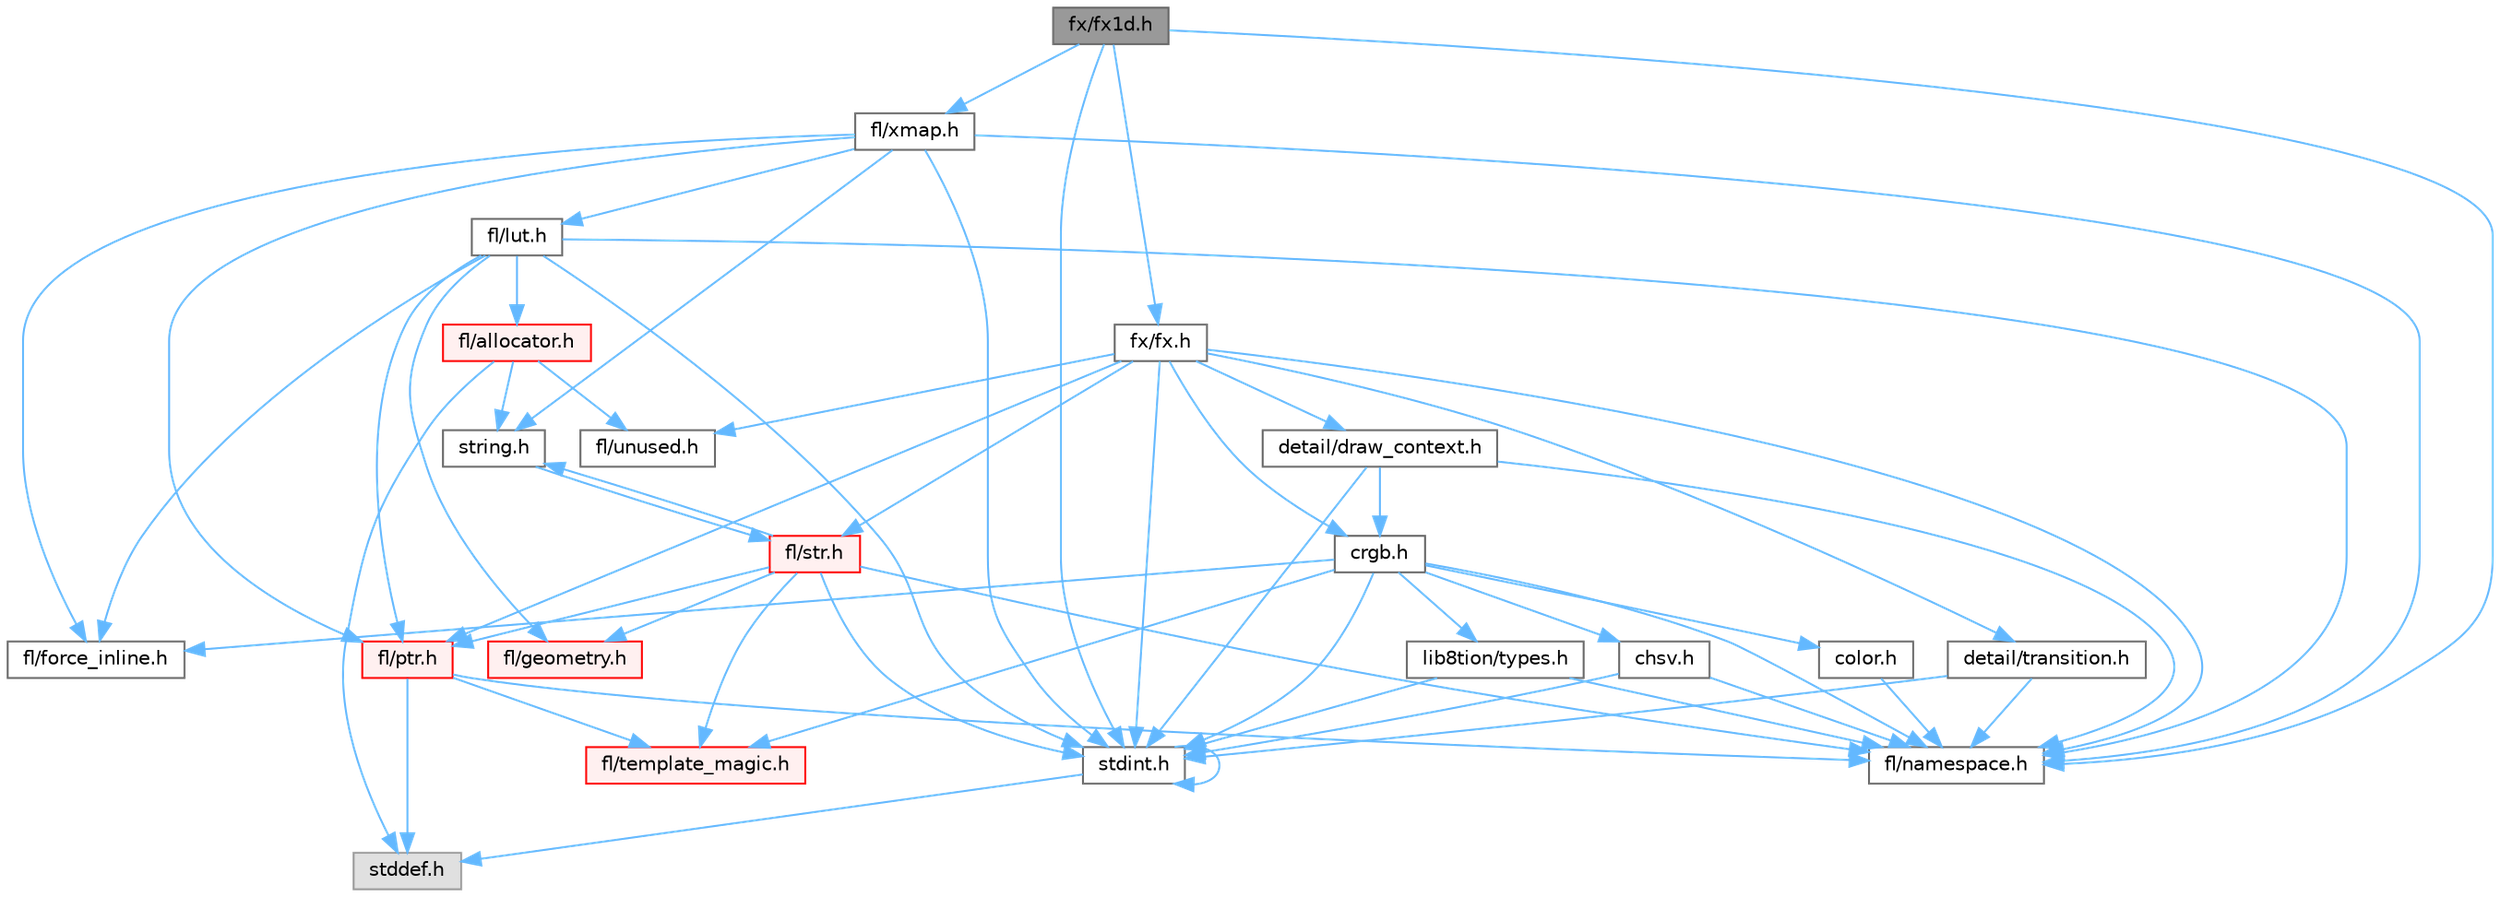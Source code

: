 digraph "fx/fx1d.h"
{
 // INTERACTIVE_SVG=YES
 // LATEX_PDF_SIZE
  bgcolor="transparent";
  edge [fontname=Helvetica,fontsize=10,labelfontname=Helvetica,labelfontsize=10];
  node [fontname=Helvetica,fontsize=10,shape=box,height=0.2,width=0.4];
  Node1 [id="Node000001",label="fx/fx1d.h",height=0.2,width=0.4,color="gray40", fillcolor="grey60", style="filled", fontcolor="black",tooltip=" "];
  Node1 -> Node2 [id="edge1_Node000001_Node000002",color="steelblue1",style="solid",tooltip=" "];
  Node2 [id="Node000002",label="stdint.h",height=0.2,width=0.4,color="grey40", fillcolor="white", style="filled",URL="$df/dd8/stdint_8h.html",tooltip=" "];
  Node2 -> Node3 [id="edge2_Node000002_Node000003",color="steelblue1",style="solid",tooltip=" "];
  Node3 [id="Node000003",label="stddef.h",height=0.2,width=0.4,color="grey60", fillcolor="#E0E0E0", style="filled",tooltip=" "];
  Node2 -> Node2 [id="edge3_Node000002_Node000002",color="steelblue1",style="solid",tooltip=" "];
  Node1 -> Node4 [id="edge4_Node000001_Node000004",color="steelblue1",style="solid",tooltip=" "];
  Node4 [id="Node000004",label="fl/namespace.h",height=0.2,width=0.4,color="grey40", fillcolor="white", style="filled",URL="$df/d2a/namespace_8h.html",tooltip="Implements the FastLED namespace macros."];
  Node1 -> Node5 [id="edge5_Node000001_Node000005",color="steelblue1",style="solid",tooltip=" "];
  Node5 [id="Node000005",label="fl/xmap.h",height=0.2,width=0.4,color="grey40", fillcolor="white", style="filled",URL="$dd/dcc/xmap_8h.html",tooltip=" "];
  Node5 -> Node2 [id="edge6_Node000005_Node000002",color="steelblue1",style="solid",tooltip=" "];
  Node5 -> Node6 [id="edge7_Node000005_Node000006",color="steelblue1",style="solid",tooltip=" "];
  Node6 [id="Node000006",label="string.h",height=0.2,width=0.4,color="grey40", fillcolor="white", style="filled",URL="$da/d66/string_8h.html",tooltip=" "];
  Node6 -> Node7 [id="edge8_Node000006_Node000007",color="steelblue1",style="solid",tooltip=" "];
  Node7 [id="Node000007",label="fl/str.h",height=0.2,width=0.4,color="red", fillcolor="#FFF0F0", style="filled",URL="$d1/d93/str_8h.html",tooltip=" "];
  Node7 -> Node2 [id="edge9_Node000007_Node000002",color="steelblue1",style="solid",tooltip=" "];
  Node7 -> Node6 [id="edge10_Node000007_Node000006",color="steelblue1",style="solid",tooltip=" "];
  Node7 -> Node8 [id="edge11_Node000007_Node000008",color="steelblue1",style="solid",tooltip=" "];
  Node8 [id="Node000008",label="fl/geometry.h",height=0.2,width=0.4,color="red", fillcolor="#FFF0F0", style="filled",URL="$d4/d67/geometry_8h.html",tooltip=" "];
  Node7 -> Node4 [id="edge12_Node000007_Node000004",color="steelblue1",style="solid",tooltip=" "];
  Node7 -> Node14 [id="edge13_Node000007_Node000014",color="steelblue1",style="solid",tooltip=" "];
  Node14 [id="Node000014",label="fl/ptr.h",height=0.2,width=0.4,color="red", fillcolor="#FFF0F0", style="filled",URL="$dd/d98/ptr_8h.html",tooltip=" "];
  Node14 -> Node3 [id="edge14_Node000014_Node000003",color="steelblue1",style="solid",tooltip=" "];
  Node14 -> Node4 [id="edge15_Node000014_Node000004",color="steelblue1",style="solid",tooltip=" "];
  Node14 -> Node22 [id="edge16_Node000014_Node000022",color="steelblue1",style="solid",tooltip=" "];
  Node22 [id="Node000022",label="fl/template_magic.h",height=0.2,width=0.4,color="red", fillcolor="#FFF0F0", style="filled",URL="$d8/d0c/template__magic_8h.html",tooltip=" "];
  Node7 -> Node22 [id="edge17_Node000007_Node000022",color="steelblue1",style="solid",tooltip=" "];
  Node5 -> Node11 [id="edge18_Node000005_Node000011",color="steelblue1",style="solid",tooltip=" "];
  Node11 [id="Node000011",label="fl/force_inline.h",height=0.2,width=0.4,color="grey40", fillcolor="white", style="filled",URL="$d4/d64/force__inline_8h.html",tooltip=" "];
  Node5 -> Node26 [id="edge19_Node000005_Node000026",color="steelblue1",style="solid",tooltip=" "];
  Node26 [id="Node000026",label="fl/lut.h",height=0.2,width=0.4,color="grey40", fillcolor="white", style="filled",URL="$db/d54/lut_8h.html",tooltip=" "];
  Node26 -> Node16 [id="edge20_Node000026_Node000016",color="steelblue1",style="solid",tooltip=" "];
  Node16 [id="Node000016",label="fl/allocator.h",height=0.2,width=0.4,color="red", fillcolor="#FFF0F0", style="filled",URL="$da/da9/allocator_8h.html",tooltip=" "];
  Node16 -> Node3 [id="edge21_Node000016_Node000003",color="steelblue1",style="solid",tooltip=" "];
  Node16 -> Node6 [id="edge22_Node000016_Node000006",color="steelblue1",style="solid",tooltip=" "];
  Node16 -> Node20 [id="edge23_Node000016_Node000020",color="steelblue1",style="solid",tooltip=" "];
  Node20 [id="Node000020",label="fl/unused.h",height=0.2,width=0.4,color="grey40", fillcolor="white", style="filled",URL="$d8/d4b/unused_8h.html",tooltip=" "];
  Node26 -> Node11 [id="edge24_Node000026_Node000011",color="steelblue1",style="solid",tooltip=" "];
  Node26 -> Node14 [id="edge25_Node000026_Node000014",color="steelblue1",style="solid",tooltip=" "];
  Node26 -> Node2 [id="edge26_Node000026_Node000002",color="steelblue1",style="solid",tooltip=" "];
  Node26 -> Node8 [id="edge27_Node000026_Node000008",color="steelblue1",style="solid",tooltip=" "];
  Node26 -> Node4 [id="edge28_Node000026_Node000004",color="steelblue1",style="solid",tooltip=" "];
  Node5 -> Node14 [id="edge29_Node000005_Node000014",color="steelblue1",style="solid",tooltip=" "];
  Node5 -> Node4 [id="edge30_Node000005_Node000004",color="steelblue1",style="solid",tooltip=" "];
  Node1 -> Node27 [id="edge31_Node000001_Node000027",color="steelblue1",style="solid",tooltip=" "];
  Node27 [id="Node000027",label="fx/fx.h",height=0.2,width=0.4,color="grey40", fillcolor="white", style="filled",URL="$d2/d0c/fx_8h.html",tooltip=" "];
  Node27 -> Node2 [id="edge32_Node000027_Node000002",color="steelblue1",style="solid",tooltip=" "];
  Node27 -> Node28 [id="edge33_Node000027_Node000028",color="steelblue1",style="solid",tooltip=" "];
  Node28 [id="Node000028",label="crgb.h",height=0.2,width=0.4,color="grey40", fillcolor="white", style="filled",URL="$db/dd1/crgb_8h.html",tooltip="Defines the red, green, and blue (RGB) pixel struct."];
  Node28 -> Node2 [id="edge34_Node000028_Node000002",color="steelblue1",style="solid",tooltip=" "];
  Node28 -> Node29 [id="edge35_Node000028_Node000029",color="steelblue1",style="solid",tooltip=" "];
  Node29 [id="Node000029",label="chsv.h",height=0.2,width=0.4,color="grey40", fillcolor="white", style="filled",URL="$d8/dd0/chsv_8h.html",tooltip="Defines the hue, saturation, and value (HSV) pixel struct."];
  Node29 -> Node2 [id="edge36_Node000029_Node000002",color="steelblue1",style="solid",tooltip=" "];
  Node29 -> Node4 [id="edge37_Node000029_Node000004",color="steelblue1",style="solid",tooltip=" "];
  Node28 -> Node4 [id="edge38_Node000028_Node000004",color="steelblue1",style="solid",tooltip=" "];
  Node28 -> Node30 [id="edge39_Node000028_Node000030",color="steelblue1",style="solid",tooltip=" "];
  Node30 [id="Node000030",label="color.h",height=0.2,width=0.4,color="grey40", fillcolor="white", style="filled",URL="$d2/d6b/src_2color_8h.html",tooltip="Contains definitions for color correction and temperature."];
  Node30 -> Node4 [id="edge40_Node000030_Node000004",color="steelblue1",style="solid",tooltip=" "];
  Node28 -> Node31 [id="edge41_Node000028_Node000031",color="steelblue1",style="solid",tooltip=" "];
  Node31 [id="Node000031",label="lib8tion/types.h",height=0.2,width=0.4,color="grey40", fillcolor="white", style="filled",URL="$d9/ddf/lib8tion_2types_8h.html",tooltip="Defines fractional types used for lib8tion functions."];
  Node31 -> Node2 [id="edge42_Node000031_Node000002",color="steelblue1",style="solid",tooltip=" "];
  Node31 -> Node4 [id="edge43_Node000031_Node000004",color="steelblue1",style="solid",tooltip=" "];
  Node28 -> Node11 [id="edge44_Node000028_Node000011",color="steelblue1",style="solid",tooltip=" "];
  Node28 -> Node22 [id="edge45_Node000028_Node000022",color="steelblue1",style="solid",tooltip=" "];
  Node27 -> Node32 [id="edge46_Node000027_Node000032",color="steelblue1",style="solid",tooltip=" "];
  Node32 [id="Node000032",label="detail/draw_context.h",height=0.2,width=0.4,color="grey40", fillcolor="white", style="filled",URL="$db/ded/draw__context_8h.html",tooltip=" "];
  Node32 -> Node28 [id="edge47_Node000032_Node000028",color="steelblue1",style="solid",tooltip=" "];
  Node32 -> Node4 [id="edge48_Node000032_Node000004",color="steelblue1",style="solid",tooltip=" "];
  Node32 -> Node2 [id="edge49_Node000032_Node000002",color="steelblue1",style="solid",tooltip=" "];
  Node27 -> Node33 [id="edge50_Node000027_Node000033",color="steelblue1",style="solid",tooltip=" "];
  Node33 [id="Node000033",label="detail/transition.h",height=0.2,width=0.4,color="grey40", fillcolor="white", style="filled",URL="$d7/df7/transition_8h.html",tooltip=" "];
  Node33 -> Node4 [id="edge51_Node000033_Node000004",color="steelblue1",style="solid",tooltip=" "];
  Node33 -> Node2 [id="edge52_Node000033_Node000002",color="steelblue1",style="solid",tooltip=" "];
  Node27 -> Node4 [id="edge53_Node000027_Node000004",color="steelblue1",style="solid",tooltip=" "];
  Node27 -> Node14 [id="edge54_Node000027_Node000014",color="steelblue1",style="solid",tooltip=" "];
  Node27 -> Node7 [id="edge55_Node000027_Node000007",color="steelblue1",style="solid",tooltip=" "];
  Node27 -> Node20 [id="edge56_Node000027_Node000020",color="steelblue1",style="solid",tooltip=" "];
}
